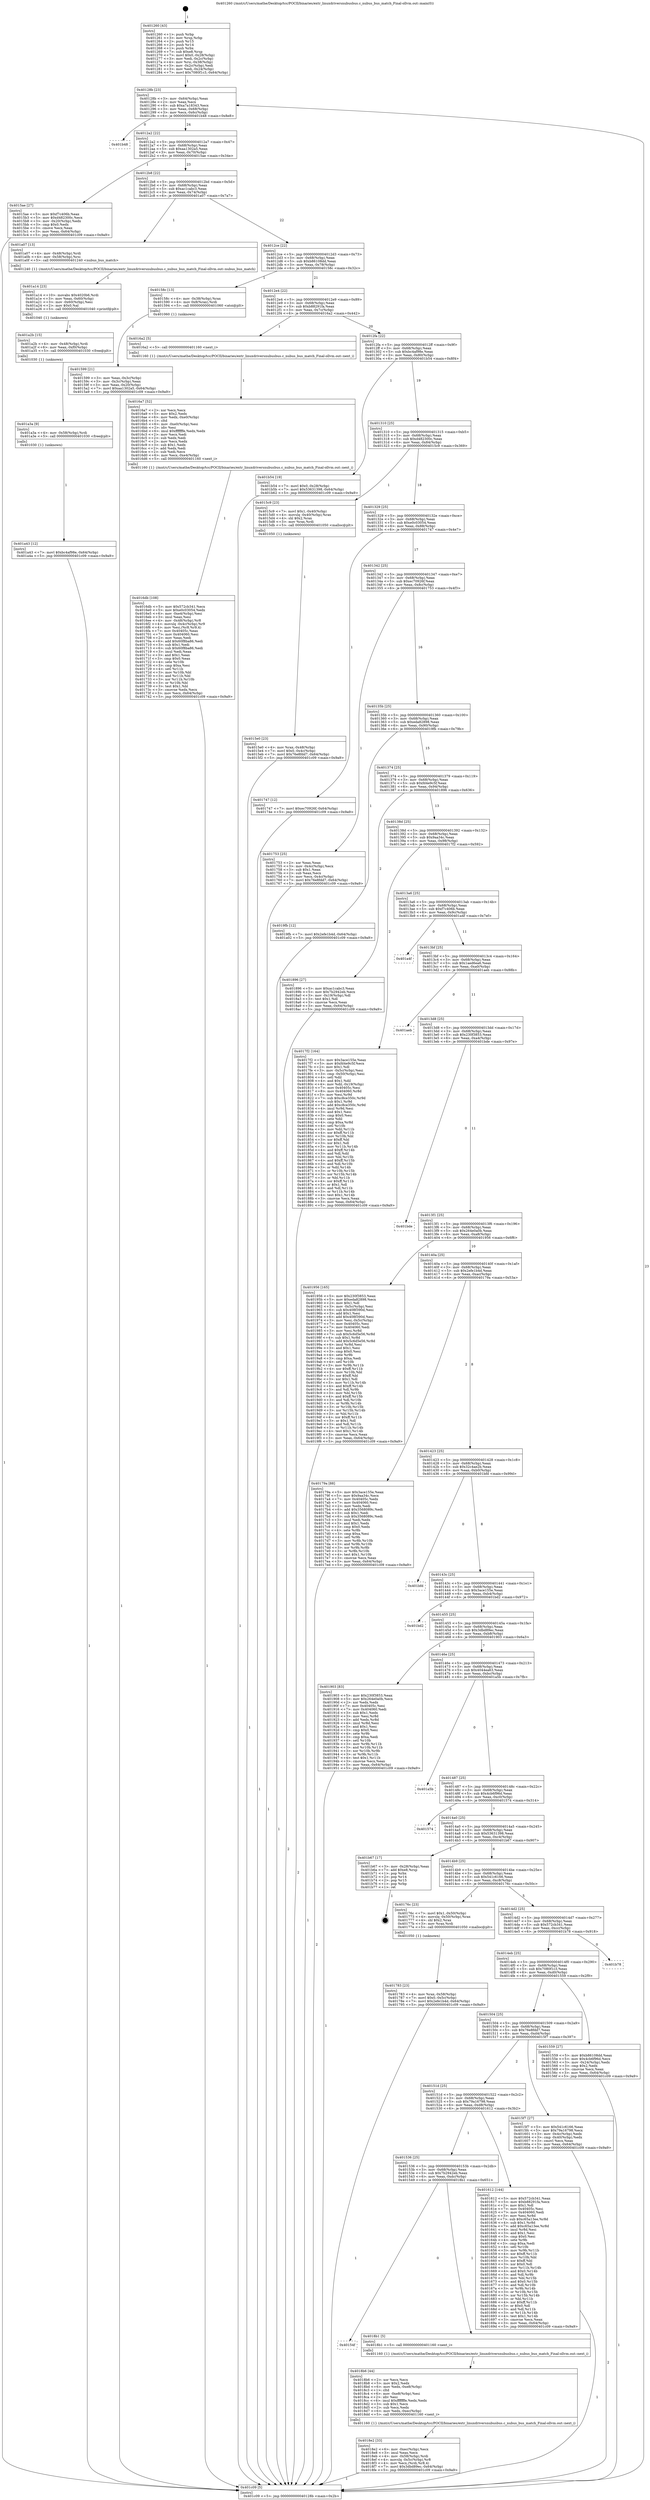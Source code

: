 digraph "0x401260" {
  label = "0x401260 (/mnt/c/Users/mathe/Desktop/tcc/POCII/binaries/extr_linuxdriversnubusbus.c_nubus_bus_match_Final-ollvm.out::main(0))"
  labelloc = "t"
  node[shape=record]

  Entry [label="",width=0.3,height=0.3,shape=circle,fillcolor=black,style=filled]
  "0x40128b" [label="{
     0x40128b [23]\l
     | [instrs]\l
     &nbsp;&nbsp;0x40128b \<+3\>: mov -0x64(%rbp),%eax\l
     &nbsp;&nbsp;0x40128e \<+2\>: mov %eax,%ecx\l
     &nbsp;&nbsp;0x401290 \<+6\>: sub $0xa7a18343,%ecx\l
     &nbsp;&nbsp;0x401296 \<+3\>: mov %eax,-0x68(%rbp)\l
     &nbsp;&nbsp;0x401299 \<+3\>: mov %ecx,-0x6c(%rbp)\l
     &nbsp;&nbsp;0x40129c \<+6\>: je 0000000000401b48 \<main+0x8e8\>\l
  }"]
  "0x401b48" [label="{
     0x401b48\l
  }", style=dashed]
  "0x4012a2" [label="{
     0x4012a2 [22]\l
     | [instrs]\l
     &nbsp;&nbsp;0x4012a2 \<+5\>: jmp 00000000004012a7 \<main+0x47\>\l
     &nbsp;&nbsp;0x4012a7 \<+3\>: mov -0x68(%rbp),%eax\l
     &nbsp;&nbsp;0x4012aa \<+5\>: sub $0xaa1302a5,%eax\l
     &nbsp;&nbsp;0x4012af \<+3\>: mov %eax,-0x70(%rbp)\l
     &nbsp;&nbsp;0x4012b2 \<+6\>: je 00000000004015ae \<main+0x34e\>\l
  }"]
  Exit [label="",width=0.3,height=0.3,shape=circle,fillcolor=black,style=filled,peripheries=2]
  "0x4015ae" [label="{
     0x4015ae [27]\l
     | [instrs]\l
     &nbsp;&nbsp;0x4015ae \<+5\>: mov $0xf7c406b,%eax\l
     &nbsp;&nbsp;0x4015b3 \<+5\>: mov $0xd482300c,%ecx\l
     &nbsp;&nbsp;0x4015b8 \<+3\>: mov -0x20(%rbp),%edx\l
     &nbsp;&nbsp;0x4015bb \<+3\>: cmp $0x0,%edx\l
     &nbsp;&nbsp;0x4015be \<+3\>: cmove %ecx,%eax\l
     &nbsp;&nbsp;0x4015c1 \<+3\>: mov %eax,-0x64(%rbp)\l
     &nbsp;&nbsp;0x4015c4 \<+5\>: jmp 0000000000401c09 \<main+0x9a9\>\l
  }"]
  "0x4012b8" [label="{
     0x4012b8 [22]\l
     | [instrs]\l
     &nbsp;&nbsp;0x4012b8 \<+5\>: jmp 00000000004012bd \<main+0x5d\>\l
     &nbsp;&nbsp;0x4012bd \<+3\>: mov -0x68(%rbp),%eax\l
     &nbsp;&nbsp;0x4012c0 \<+5\>: sub $0xac1cabc3,%eax\l
     &nbsp;&nbsp;0x4012c5 \<+3\>: mov %eax,-0x74(%rbp)\l
     &nbsp;&nbsp;0x4012c8 \<+6\>: je 0000000000401a07 \<main+0x7a7\>\l
  }"]
  "0x401a43" [label="{
     0x401a43 [12]\l
     | [instrs]\l
     &nbsp;&nbsp;0x401a43 \<+7\>: movl $0xbc4af98e,-0x64(%rbp)\l
     &nbsp;&nbsp;0x401a4a \<+5\>: jmp 0000000000401c09 \<main+0x9a9\>\l
  }"]
  "0x401a07" [label="{
     0x401a07 [13]\l
     | [instrs]\l
     &nbsp;&nbsp;0x401a07 \<+4\>: mov -0x48(%rbp),%rdi\l
     &nbsp;&nbsp;0x401a0b \<+4\>: mov -0x58(%rbp),%rsi\l
     &nbsp;&nbsp;0x401a0f \<+5\>: call 0000000000401240 \<nubus_bus_match\>\l
     | [calls]\l
     &nbsp;&nbsp;0x401240 \{1\} (/mnt/c/Users/mathe/Desktop/tcc/POCII/binaries/extr_linuxdriversnubusbus.c_nubus_bus_match_Final-ollvm.out::nubus_bus_match)\l
  }"]
  "0x4012ce" [label="{
     0x4012ce [22]\l
     | [instrs]\l
     &nbsp;&nbsp;0x4012ce \<+5\>: jmp 00000000004012d3 \<main+0x73\>\l
     &nbsp;&nbsp;0x4012d3 \<+3\>: mov -0x68(%rbp),%eax\l
     &nbsp;&nbsp;0x4012d6 \<+5\>: sub $0xb86108dd,%eax\l
     &nbsp;&nbsp;0x4012db \<+3\>: mov %eax,-0x78(%rbp)\l
     &nbsp;&nbsp;0x4012de \<+6\>: je 000000000040158c \<main+0x32c\>\l
  }"]
  "0x401a3a" [label="{
     0x401a3a [9]\l
     | [instrs]\l
     &nbsp;&nbsp;0x401a3a \<+4\>: mov -0x58(%rbp),%rdi\l
     &nbsp;&nbsp;0x401a3e \<+5\>: call 0000000000401030 \<free@plt\>\l
     | [calls]\l
     &nbsp;&nbsp;0x401030 \{1\} (unknown)\l
  }"]
  "0x40158c" [label="{
     0x40158c [13]\l
     | [instrs]\l
     &nbsp;&nbsp;0x40158c \<+4\>: mov -0x38(%rbp),%rax\l
     &nbsp;&nbsp;0x401590 \<+4\>: mov 0x8(%rax),%rdi\l
     &nbsp;&nbsp;0x401594 \<+5\>: call 0000000000401060 \<atoi@plt\>\l
     | [calls]\l
     &nbsp;&nbsp;0x401060 \{1\} (unknown)\l
  }"]
  "0x4012e4" [label="{
     0x4012e4 [22]\l
     | [instrs]\l
     &nbsp;&nbsp;0x4012e4 \<+5\>: jmp 00000000004012e9 \<main+0x89\>\l
     &nbsp;&nbsp;0x4012e9 \<+3\>: mov -0x68(%rbp),%eax\l
     &nbsp;&nbsp;0x4012ec \<+5\>: sub $0xb88291fa,%eax\l
     &nbsp;&nbsp;0x4012f1 \<+3\>: mov %eax,-0x7c(%rbp)\l
     &nbsp;&nbsp;0x4012f4 \<+6\>: je 00000000004016a2 \<main+0x442\>\l
  }"]
  "0x401a2b" [label="{
     0x401a2b [15]\l
     | [instrs]\l
     &nbsp;&nbsp;0x401a2b \<+4\>: mov -0x48(%rbp),%rdi\l
     &nbsp;&nbsp;0x401a2f \<+6\>: mov %eax,-0xf0(%rbp)\l
     &nbsp;&nbsp;0x401a35 \<+5\>: call 0000000000401030 \<free@plt\>\l
     | [calls]\l
     &nbsp;&nbsp;0x401030 \{1\} (unknown)\l
  }"]
  "0x4016a2" [label="{
     0x4016a2 [5]\l
     | [instrs]\l
     &nbsp;&nbsp;0x4016a2 \<+5\>: call 0000000000401160 \<next_i\>\l
     | [calls]\l
     &nbsp;&nbsp;0x401160 \{1\} (/mnt/c/Users/mathe/Desktop/tcc/POCII/binaries/extr_linuxdriversnubusbus.c_nubus_bus_match_Final-ollvm.out::next_i)\l
  }"]
  "0x4012fa" [label="{
     0x4012fa [22]\l
     | [instrs]\l
     &nbsp;&nbsp;0x4012fa \<+5\>: jmp 00000000004012ff \<main+0x9f\>\l
     &nbsp;&nbsp;0x4012ff \<+3\>: mov -0x68(%rbp),%eax\l
     &nbsp;&nbsp;0x401302 \<+5\>: sub $0xbc4af98e,%eax\l
     &nbsp;&nbsp;0x401307 \<+3\>: mov %eax,-0x80(%rbp)\l
     &nbsp;&nbsp;0x40130a \<+6\>: je 0000000000401b54 \<main+0x8f4\>\l
  }"]
  "0x401a14" [label="{
     0x401a14 [23]\l
     | [instrs]\l
     &nbsp;&nbsp;0x401a14 \<+10\>: movabs $0x4020b6,%rdi\l
     &nbsp;&nbsp;0x401a1e \<+3\>: mov %eax,-0x60(%rbp)\l
     &nbsp;&nbsp;0x401a21 \<+3\>: mov -0x60(%rbp),%esi\l
     &nbsp;&nbsp;0x401a24 \<+2\>: mov $0x0,%al\l
     &nbsp;&nbsp;0x401a26 \<+5\>: call 0000000000401040 \<printf@plt\>\l
     | [calls]\l
     &nbsp;&nbsp;0x401040 \{1\} (unknown)\l
  }"]
  "0x401b54" [label="{
     0x401b54 [19]\l
     | [instrs]\l
     &nbsp;&nbsp;0x401b54 \<+7\>: movl $0x0,-0x28(%rbp)\l
     &nbsp;&nbsp;0x401b5b \<+7\>: movl $0x53631398,-0x64(%rbp)\l
     &nbsp;&nbsp;0x401b62 \<+5\>: jmp 0000000000401c09 \<main+0x9a9\>\l
  }"]
  "0x401310" [label="{
     0x401310 [25]\l
     | [instrs]\l
     &nbsp;&nbsp;0x401310 \<+5\>: jmp 0000000000401315 \<main+0xb5\>\l
     &nbsp;&nbsp;0x401315 \<+3\>: mov -0x68(%rbp),%eax\l
     &nbsp;&nbsp;0x401318 \<+5\>: sub $0xd482300c,%eax\l
     &nbsp;&nbsp;0x40131d \<+6\>: mov %eax,-0x84(%rbp)\l
     &nbsp;&nbsp;0x401323 \<+6\>: je 00000000004015c9 \<main+0x369\>\l
  }"]
  "0x4018e2" [label="{
     0x4018e2 [33]\l
     | [instrs]\l
     &nbsp;&nbsp;0x4018e2 \<+6\>: mov -0xec(%rbp),%ecx\l
     &nbsp;&nbsp;0x4018e8 \<+3\>: imul %eax,%ecx\l
     &nbsp;&nbsp;0x4018eb \<+4\>: mov -0x58(%rbp),%rdi\l
     &nbsp;&nbsp;0x4018ef \<+4\>: movslq -0x5c(%rbp),%r8\l
     &nbsp;&nbsp;0x4018f3 \<+4\>: mov %ecx,(%rdi,%r8,4)\l
     &nbsp;&nbsp;0x4018f7 \<+7\>: movl $0x3dbd89ec,-0x64(%rbp)\l
     &nbsp;&nbsp;0x4018fe \<+5\>: jmp 0000000000401c09 \<main+0x9a9\>\l
  }"]
  "0x4015c9" [label="{
     0x4015c9 [23]\l
     | [instrs]\l
     &nbsp;&nbsp;0x4015c9 \<+7\>: movl $0x1,-0x40(%rbp)\l
     &nbsp;&nbsp;0x4015d0 \<+4\>: movslq -0x40(%rbp),%rax\l
     &nbsp;&nbsp;0x4015d4 \<+4\>: shl $0x2,%rax\l
     &nbsp;&nbsp;0x4015d8 \<+3\>: mov %rax,%rdi\l
     &nbsp;&nbsp;0x4015db \<+5\>: call 0000000000401050 \<malloc@plt\>\l
     | [calls]\l
     &nbsp;&nbsp;0x401050 \{1\} (unknown)\l
  }"]
  "0x401329" [label="{
     0x401329 [25]\l
     | [instrs]\l
     &nbsp;&nbsp;0x401329 \<+5\>: jmp 000000000040132e \<main+0xce\>\l
     &nbsp;&nbsp;0x40132e \<+3\>: mov -0x68(%rbp),%eax\l
     &nbsp;&nbsp;0x401331 \<+5\>: sub $0xe0c03054,%eax\l
     &nbsp;&nbsp;0x401336 \<+6\>: mov %eax,-0x88(%rbp)\l
     &nbsp;&nbsp;0x40133c \<+6\>: je 0000000000401747 \<main+0x4e7\>\l
  }"]
  "0x4018b6" [label="{
     0x4018b6 [44]\l
     | [instrs]\l
     &nbsp;&nbsp;0x4018b6 \<+2\>: xor %ecx,%ecx\l
     &nbsp;&nbsp;0x4018b8 \<+5\>: mov $0x2,%edx\l
     &nbsp;&nbsp;0x4018bd \<+6\>: mov %edx,-0xe8(%rbp)\l
     &nbsp;&nbsp;0x4018c3 \<+1\>: cltd\l
     &nbsp;&nbsp;0x4018c4 \<+6\>: mov -0xe8(%rbp),%esi\l
     &nbsp;&nbsp;0x4018ca \<+2\>: idiv %esi\l
     &nbsp;&nbsp;0x4018cc \<+6\>: imul $0xfffffffe,%edx,%edx\l
     &nbsp;&nbsp;0x4018d2 \<+3\>: sub $0x1,%ecx\l
     &nbsp;&nbsp;0x4018d5 \<+2\>: sub %ecx,%edx\l
     &nbsp;&nbsp;0x4018d7 \<+6\>: mov %edx,-0xec(%rbp)\l
     &nbsp;&nbsp;0x4018dd \<+5\>: call 0000000000401160 \<next_i\>\l
     | [calls]\l
     &nbsp;&nbsp;0x401160 \{1\} (/mnt/c/Users/mathe/Desktop/tcc/POCII/binaries/extr_linuxdriversnubusbus.c_nubus_bus_match_Final-ollvm.out::next_i)\l
  }"]
  "0x401747" [label="{
     0x401747 [12]\l
     | [instrs]\l
     &nbsp;&nbsp;0x401747 \<+7\>: movl $0xec70926f,-0x64(%rbp)\l
     &nbsp;&nbsp;0x40174e \<+5\>: jmp 0000000000401c09 \<main+0x9a9\>\l
  }"]
  "0x401342" [label="{
     0x401342 [25]\l
     | [instrs]\l
     &nbsp;&nbsp;0x401342 \<+5\>: jmp 0000000000401347 \<main+0xe7\>\l
     &nbsp;&nbsp;0x401347 \<+3\>: mov -0x68(%rbp),%eax\l
     &nbsp;&nbsp;0x40134a \<+5\>: sub $0xec70926f,%eax\l
     &nbsp;&nbsp;0x40134f \<+6\>: mov %eax,-0x8c(%rbp)\l
     &nbsp;&nbsp;0x401355 \<+6\>: je 0000000000401753 \<main+0x4f3\>\l
  }"]
  "0x40154f" [label="{
     0x40154f\l
  }", style=dashed]
  "0x401753" [label="{
     0x401753 [25]\l
     | [instrs]\l
     &nbsp;&nbsp;0x401753 \<+2\>: xor %eax,%eax\l
     &nbsp;&nbsp;0x401755 \<+3\>: mov -0x4c(%rbp),%ecx\l
     &nbsp;&nbsp;0x401758 \<+3\>: sub $0x1,%eax\l
     &nbsp;&nbsp;0x40175b \<+2\>: sub %eax,%ecx\l
     &nbsp;&nbsp;0x40175d \<+3\>: mov %ecx,-0x4c(%rbp)\l
     &nbsp;&nbsp;0x401760 \<+7\>: movl $0x76e8fdd7,-0x64(%rbp)\l
     &nbsp;&nbsp;0x401767 \<+5\>: jmp 0000000000401c09 \<main+0x9a9\>\l
  }"]
  "0x40135b" [label="{
     0x40135b [25]\l
     | [instrs]\l
     &nbsp;&nbsp;0x40135b \<+5\>: jmp 0000000000401360 \<main+0x100\>\l
     &nbsp;&nbsp;0x401360 \<+3\>: mov -0x68(%rbp),%eax\l
     &nbsp;&nbsp;0x401363 \<+5\>: sub $0xeda82898,%eax\l
     &nbsp;&nbsp;0x401368 \<+6\>: mov %eax,-0x90(%rbp)\l
     &nbsp;&nbsp;0x40136e \<+6\>: je 00000000004019fb \<main+0x79b\>\l
  }"]
  "0x4018b1" [label="{
     0x4018b1 [5]\l
     | [instrs]\l
     &nbsp;&nbsp;0x4018b1 \<+5\>: call 0000000000401160 \<next_i\>\l
     | [calls]\l
     &nbsp;&nbsp;0x401160 \{1\} (/mnt/c/Users/mathe/Desktop/tcc/POCII/binaries/extr_linuxdriversnubusbus.c_nubus_bus_match_Final-ollvm.out::next_i)\l
  }"]
  "0x4019fb" [label="{
     0x4019fb [12]\l
     | [instrs]\l
     &nbsp;&nbsp;0x4019fb \<+7\>: movl $0x2efe1b4d,-0x64(%rbp)\l
     &nbsp;&nbsp;0x401a02 \<+5\>: jmp 0000000000401c09 \<main+0x9a9\>\l
  }"]
  "0x401374" [label="{
     0x401374 [25]\l
     | [instrs]\l
     &nbsp;&nbsp;0x401374 \<+5\>: jmp 0000000000401379 \<main+0x119\>\l
     &nbsp;&nbsp;0x401379 \<+3\>: mov -0x68(%rbp),%eax\l
     &nbsp;&nbsp;0x40137c \<+5\>: sub $0xfd4e9c5f,%eax\l
     &nbsp;&nbsp;0x401381 \<+6\>: mov %eax,-0x94(%rbp)\l
     &nbsp;&nbsp;0x401387 \<+6\>: je 0000000000401896 \<main+0x636\>\l
  }"]
  "0x401783" [label="{
     0x401783 [23]\l
     | [instrs]\l
     &nbsp;&nbsp;0x401783 \<+4\>: mov %rax,-0x58(%rbp)\l
     &nbsp;&nbsp;0x401787 \<+7\>: movl $0x0,-0x5c(%rbp)\l
     &nbsp;&nbsp;0x40178e \<+7\>: movl $0x2efe1b4d,-0x64(%rbp)\l
     &nbsp;&nbsp;0x401795 \<+5\>: jmp 0000000000401c09 \<main+0x9a9\>\l
  }"]
  "0x401896" [label="{
     0x401896 [27]\l
     | [instrs]\l
     &nbsp;&nbsp;0x401896 \<+5\>: mov $0xac1cabc3,%eax\l
     &nbsp;&nbsp;0x40189b \<+5\>: mov $0x7b2942eb,%ecx\l
     &nbsp;&nbsp;0x4018a0 \<+3\>: mov -0x19(%rbp),%dl\l
     &nbsp;&nbsp;0x4018a3 \<+3\>: test $0x1,%dl\l
     &nbsp;&nbsp;0x4018a6 \<+3\>: cmovne %ecx,%eax\l
     &nbsp;&nbsp;0x4018a9 \<+3\>: mov %eax,-0x64(%rbp)\l
     &nbsp;&nbsp;0x4018ac \<+5\>: jmp 0000000000401c09 \<main+0x9a9\>\l
  }"]
  "0x40138d" [label="{
     0x40138d [25]\l
     | [instrs]\l
     &nbsp;&nbsp;0x40138d \<+5\>: jmp 0000000000401392 \<main+0x132\>\l
     &nbsp;&nbsp;0x401392 \<+3\>: mov -0x68(%rbp),%eax\l
     &nbsp;&nbsp;0x401395 \<+5\>: sub $0x9aa34c,%eax\l
     &nbsp;&nbsp;0x40139a \<+6\>: mov %eax,-0x98(%rbp)\l
     &nbsp;&nbsp;0x4013a0 \<+6\>: je 00000000004017f2 \<main+0x592\>\l
  }"]
  "0x4016db" [label="{
     0x4016db [108]\l
     | [instrs]\l
     &nbsp;&nbsp;0x4016db \<+5\>: mov $0x572cb341,%ecx\l
     &nbsp;&nbsp;0x4016e0 \<+5\>: mov $0xe0c03054,%edx\l
     &nbsp;&nbsp;0x4016e5 \<+6\>: mov -0xe4(%rbp),%esi\l
     &nbsp;&nbsp;0x4016eb \<+3\>: imul %eax,%esi\l
     &nbsp;&nbsp;0x4016ee \<+4\>: mov -0x48(%rbp),%r8\l
     &nbsp;&nbsp;0x4016f2 \<+4\>: movslq -0x4c(%rbp),%r9\l
     &nbsp;&nbsp;0x4016f6 \<+4\>: mov %esi,(%r8,%r9,4)\l
     &nbsp;&nbsp;0x4016fa \<+7\>: mov 0x40405c,%eax\l
     &nbsp;&nbsp;0x401701 \<+7\>: mov 0x404060,%esi\l
     &nbsp;&nbsp;0x401708 \<+2\>: mov %eax,%edi\l
     &nbsp;&nbsp;0x40170a \<+6\>: add $0x60f8ba86,%edi\l
     &nbsp;&nbsp;0x401710 \<+3\>: sub $0x1,%edi\l
     &nbsp;&nbsp;0x401713 \<+6\>: sub $0x60f8ba86,%edi\l
     &nbsp;&nbsp;0x401719 \<+3\>: imul %edi,%eax\l
     &nbsp;&nbsp;0x40171c \<+3\>: and $0x1,%eax\l
     &nbsp;&nbsp;0x40171f \<+3\>: cmp $0x0,%eax\l
     &nbsp;&nbsp;0x401722 \<+4\>: sete %r10b\l
     &nbsp;&nbsp;0x401726 \<+3\>: cmp $0xa,%esi\l
     &nbsp;&nbsp;0x401729 \<+4\>: setl %r11b\l
     &nbsp;&nbsp;0x40172d \<+3\>: mov %r10b,%bl\l
     &nbsp;&nbsp;0x401730 \<+3\>: and %r11b,%bl\l
     &nbsp;&nbsp;0x401733 \<+3\>: xor %r11b,%r10b\l
     &nbsp;&nbsp;0x401736 \<+3\>: or %r10b,%bl\l
     &nbsp;&nbsp;0x401739 \<+3\>: test $0x1,%bl\l
     &nbsp;&nbsp;0x40173c \<+3\>: cmovne %edx,%ecx\l
     &nbsp;&nbsp;0x40173f \<+3\>: mov %ecx,-0x64(%rbp)\l
     &nbsp;&nbsp;0x401742 \<+5\>: jmp 0000000000401c09 \<main+0x9a9\>\l
  }"]
  "0x4017f2" [label="{
     0x4017f2 [164]\l
     | [instrs]\l
     &nbsp;&nbsp;0x4017f2 \<+5\>: mov $0x3ace155e,%eax\l
     &nbsp;&nbsp;0x4017f7 \<+5\>: mov $0xfd4e9c5f,%ecx\l
     &nbsp;&nbsp;0x4017fc \<+2\>: mov $0x1,%dl\l
     &nbsp;&nbsp;0x4017fe \<+3\>: mov -0x5c(%rbp),%esi\l
     &nbsp;&nbsp;0x401801 \<+3\>: cmp -0x50(%rbp),%esi\l
     &nbsp;&nbsp;0x401804 \<+4\>: setl %dil\l
     &nbsp;&nbsp;0x401808 \<+4\>: and $0x1,%dil\l
     &nbsp;&nbsp;0x40180c \<+4\>: mov %dil,-0x19(%rbp)\l
     &nbsp;&nbsp;0x401810 \<+7\>: mov 0x40405c,%esi\l
     &nbsp;&nbsp;0x401817 \<+8\>: mov 0x404060,%r8d\l
     &nbsp;&nbsp;0x40181f \<+3\>: mov %esi,%r9d\l
     &nbsp;&nbsp;0x401822 \<+7\>: sub $0xc8ce350c,%r9d\l
     &nbsp;&nbsp;0x401829 \<+4\>: sub $0x1,%r9d\l
     &nbsp;&nbsp;0x40182d \<+7\>: add $0xc8ce350c,%r9d\l
     &nbsp;&nbsp;0x401834 \<+4\>: imul %r9d,%esi\l
     &nbsp;&nbsp;0x401838 \<+3\>: and $0x1,%esi\l
     &nbsp;&nbsp;0x40183b \<+3\>: cmp $0x0,%esi\l
     &nbsp;&nbsp;0x40183e \<+4\>: sete %dil\l
     &nbsp;&nbsp;0x401842 \<+4\>: cmp $0xa,%r8d\l
     &nbsp;&nbsp;0x401846 \<+4\>: setl %r10b\l
     &nbsp;&nbsp;0x40184a \<+3\>: mov %dil,%r11b\l
     &nbsp;&nbsp;0x40184d \<+4\>: xor $0xff,%r11b\l
     &nbsp;&nbsp;0x401851 \<+3\>: mov %r10b,%bl\l
     &nbsp;&nbsp;0x401854 \<+3\>: xor $0xff,%bl\l
     &nbsp;&nbsp;0x401857 \<+3\>: xor $0x1,%dl\l
     &nbsp;&nbsp;0x40185a \<+3\>: mov %r11b,%r14b\l
     &nbsp;&nbsp;0x40185d \<+4\>: and $0xff,%r14b\l
     &nbsp;&nbsp;0x401861 \<+3\>: and %dl,%dil\l
     &nbsp;&nbsp;0x401864 \<+3\>: mov %bl,%r15b\l
     &nbsp;&nbsp;0x401867 \<+4\>: and $0xff,%r15b\l
     &nbsp;&nbsp;0x40186b \<+3\>: and %dl,%r10b\l
     &nbsp;&nbsp;0x40186e \<+3\>: or %dil,%r14b\l
     &nbsp;&nbsp;0x401871 \<+3\>: or %r10b,%r15b\l
     &nbsp;&nbsp;0x401874 \<+3\>: xor %r15b,%r14b\l
     &nbsp;&nbsp;0x401877 \<+3\>: or %bl,%r11b\l
     &nbsp;&nbsp;0x40187a \<+4\>: xor $0xff,%r11b\l
     &nbsp;&nbsp;0x40187e \<+3\>: or $0x1,%dl\l
     &nbsp;&nbsp;0x401881 \<+3\>: and %dl,%r11b\l
     &nbsp;&nbsp;0x401884 \<+3\>: or %r11b,%r14b\l
     &nbsp;&nbsp;0x401887 \<+4\>: test $0x1,%r14b\l
     &nbsp;&nbsp;0x40188b \<+3\>: cmovne %ecx,%eax\l
     &nbsp;&nbsp;0x40188e \<+3\>: mov %eax,-0x64(%rbp)\l
     &nbsp;&nbsp;0x401891 \<+5\>: jmp 0000000000401c09 \<main+0x9a9\>\l
  }"]
  "0x4013a6" [label="{
     0x4013a6 [25]\l
     | [instrs]\l
     &nbsp;&nbsp;0x4013a6 \<+5\>: jmp 00000000004013ab \<main+0x14b\>\l
     &nbsp;&nbsp;0x4013ab \<+3\>: mov -0x68(%rbp),%eax\l
     &nbsp;&nbsp;0x4013ae \<+5\>: sub $0xf7c406b,%eax\l
     &nbsp;&nbsp;0x4013b3 \<+6\>: mov %eax,-0x9c(%rbp)\l
     &nbsp;&nbsp;0x4013b9 \<+6\>: je 0000000000401a4f \<main+0x7ef\>\l
  }"]
  "0x4016a7" [label="{
     0x4016a7 [52]\l
     | [instrs]\l
     &nbsp;&nbsp;0x4016a7 \<+2\>: xor %ecx,%ecx\l
     &nbsp;&nbsp;0x4016a9 \<+5\>: mov $0x2,%edx\l
     &nbsp;&nbsp;0x4016ae \<+6\>: mov %edx,-0xe0(%rbp)\l
     &nbsp;&nbsp;0x4016b4 \<+1\>: cltd\l
     &nbsp;&nbsp;0x4016b5 \<+6\>: mov -0xe0(%rbp),%esi\l
     &nbsp;&nbsp;0x4016bb \<+2\>: idiv %esi\l
     &nbsp;&nbsp;0x4016bd \<+6\>: imul $0xfffffffe,%edx,%edx\l
     &nbsp;&nbsp;0x4016c3 \<+2\>: mov %ecx,%edi\l
     &nbsp;&nbsp;0x4016c5 \<+2\>: sub %edx,%edi\l
     &nbsp;&nbsp;0x4016c7 \<+2\>: mov %ecx,%edx\l
     &nbsp;&nbsp;0x4016c9 \<+3\>: sub $0x1,%edx\l
     &nbsp;&nbsp;0x4016cc \<+2\>: add %edx,%edi\l
     &nbsp;&nbsp;0x4016ce \<+2\>: sub %edi,%ecx\l
     &nbsp;&nbsp;0x4016d0 \<+6\>: mov %ecx,-0xe4(%rbp)\l
     &nbsp;&nbsp;0x4016d6 \<+5\>: call 0000000000401160 \<next_i\>\l
     | [calls]\l
     &nbsp;&nbsp;0x401160 \{1\} (/mnt/c/Users/mathe/Desktop/tcc/POCII/binaries/extr_linuxdriversnubusbus.c_nubus_bus_match_Final-ollvm.out::next_i)\l
  }"]
  "0x401a4f" [label="{
     0x401a4f\l
  }", style=dashed]
  "0x4013bf" [label="{
     0x4013bf [25]\l
     | [instrs]\l
     &nbsp;&nbsp;0x4013bf \<+5\>: jmp 00000000004013c4 \<main+0x164\>\l
     &nbsp;&nbsp;0x4013c4 \<+3\>: mov -0x68(%rbp),%eax\l
     &nbsp;&nbsp;0x4013c7 \<+5\>: sub $0x1aed6ea6,%eax\l
     &nbsp;&nbsp;0x4013cc \<+6\>: mov %eax,-0xa0(%rbp)\l
     &nbsp;&nbsp;0x4013d2 \<+6\>: je 0000000000401aeb \<main+0x88b\>\l
  }"]
  "0x401536" [label="{
     0x401536 [25]\l
     | [instrs]\l
     &nbsp;&nbsp;0x401536 \<+5\>: jmp 000000000040153b \<main+0x2db\>\l
     &nbsp;&nbsp;0x40153b \<+3\>: mov -0x68(%rbp),%eax\l
     &nbsp;&nbsp;0x40153e \<+5\>: sub $0x7b2942eb,%eax\l
     &nbsp;&nbsp;0x401543 \<+6\>: mov %eax,-0xdc(%rbp)\l
     &nbsp;&nbsp;0x401549 \<+6\>: je 00000000004018b1 \<main+0x651\>\l
  }"]
  "0x401aeb" [label="{
     0x401aeb\l
  }", style=dashed]
  "0x4013d8" [label="{
     0x4013d8 [25]\l
     | [instrs]\l
     &nbsp;&nbsp;0x4013d8 \<+5\>: jmp 00000000004013dd \<main+0x17d\>\l
     &nbsp;&nbsp;0x4013dd \<+3\>: mov -0x68(%rbp),%eax\l
     &nbsp;&nbsp;0x4013e0 \<+5\>: sub $0x230f3853,%eax\l
     &nbsp;&nbsp;0x4013e5 \<+6\>: mov %eax,-0xa4(%rbp)\l
     &nbsp;&nbsp;0x4013eb \<+6\>: je 0000000000401bde \<main+0x97e\>\l
  }"]
  "0x401612" [label="{
     0x401612 [144]\l
     | [instrs]\l
     &nbsp;&nbsp;0x401612 \<+5\>: mov $0x572cb341,%eax\l
     &nbsp;&nbsp;0x401617 \<+5\>: mov $0xb88291fa,%ecx\l
     &nbsp;&nbsp;0x40161c \<+2\>: mov $0x1,%dl\l
     &nbsp;&nbsp;0x40161e \<+7\>: mov 0x40405c,%esi\l
     &nbsp;&nbsp;0x401625 \<+7\>: mov 0x404060,%edi\l
     &nbsp;&nbsp;0x40162c \<+3\>: mov %esi,%r8d\l
     &nbsp;&nbsp;0x40162f \<+7\>: sub $0xc65a13ee,%r8d\l
     &nbsp;&nbsp;0x401636 \<+4\>: sub $0x1,%r8d\l
     &nbsp;&nbsp;0x40163a \<+7\>: add $0xc65a13ee,%r8d\l
     &nbsp;&nbsp;0x401641 \<+4\>: imul %r8d,%esi\l
     &nbsp;&nbsp;0x401645 \<+3\>: and $0x1,%esi\l
     &nbsp;&nbsp;0x401648 \<+3\>: cmp $0x0,%esi\l
     &nbsp;&nbsp;0x40164b \<+4\>: sete %r9b\l
     &nbsp;&nbsp;0x40164f \<+3\>: cmp $0xa,%edi\l
     &nbsp;&nbsp;0x401652 \<+4\>: setl %r10b\l
     &nbsp;&nbsp;0x401656 \<+3\>: mov %r9b,%r11b\l
     &nbsp;&nbsp;0x401659 \<+4\>: xor $0xff,%r11b\l
     &nbsp;&nbsp;0x40165d \<+3\>: mov %r10b,%bl\l
     &nbsp;&nbsp;0x401660 \<+3\>: xor $0xff,%bl\l
     &nbsp;&nbsp;0x401663 \<+3\>: xor $0x0,%dl\l
     &nbsp;&nbsp;0x401666 \<+3\>: mov %r11b,%r14b\l
     &nbsp;&nbsp;0x401669 \<+4\>: and $0x0,%r14b\l
     &nbsp;&nbsp;0x40166d \<+3\>: and %dl,%r9b\l
     &nbsp;&nbsp;0x401670 \<+3\>: mov %bl,%r15b\l
     &nbsp;&nbsp;0x401673 \<+4\>: and $0x0,%r15b\l
     &nbsp;&nbsp;0x401677 \<+3\>: and %dl,%r10b\l
     &nbsp;&nbsp;0x40167a \<+3\>: or %r9b,%r14b\l
     &nbsp;&nbsp;0x40167d \<+3\>: or %r10b,%r15b\l
     &nbsp;&nbsp;0x401680 \<+3\>: xor %r15b,%r14b\l
     &nbsp;&nbsp;0x401683 \<+3\>: or %bl,%r11b\l
     &nbsp;&nbsp;0x401686 \<+4\>: xor $0xff,%r11b\l
     &nbsp;&nbsp;0x40168a \<+3\>: or $0x0,%dl\l
     &nbsp;&nbsp;0x40168d \<+3\>: and %dl,%r11b\l
     &nbsp;&nbsp;0x401690 \<+3\>: or %r11b,%r14b\l
     &nbsp;&nbsp;0x401693 \<+4\>: test $0x1,%r14b\l
     &nbsp;&nbsp;0x401697 \<+3\>: cmovne %ecx,%eax\l
     &nbsp;&nbsp;0x40169a \<+3\>: mov %eax,-0x64(%rbp)\l
     &nbsp;&nbsp;0x40169d \<+5\>: jmp 0000000000401c09 \<main+0x9a9\>\l
  }"]
  "0x401bde" [label="{
     0x401bde\l
  }", style=dashed]
  "0x4013f1" [label="{
     0x4013f1 [25]\l
     | [instrs]\l
     &nbsp;&nbsp;0x4013f1 \<+5\>: jmp 00000000004013f6 \<main+0x196\>\l
     &nbsp;&nbsp;0x4013f6 \<+3\>: mov -0x68(%rbp),%eax\l
     &nbsp;&nbsp;0x4013f9 \<+5\>: sub $0x264e0a0b,%eax\l
     &nbsp;&nbsp;0x4013fe \<+6\>: mov %eax,-0xa8(%rbp)\l
     &nbsp;&nbsp;0x401404 \<+6\>: je 0000000000401956 \<main+0x6f6\>\l
  }"]
  "0x40151d" [label="{
     0x40151d [25]\l
     | [instrs]\l
     &nbsp;&nbsp;0x40151d \<+5\>: jmp 0000000000401522 \<main+0x2c2\>\l
     &nbsp;&nbsp;0x401522 \<+3\>: mov -0x68(%rbp),%eax\l
     &nbsp;&nbsp;0x401525 \<+5\>: sub $0x79a16798,%eax\l
     &nbsp;&nbsp;0x40152a \<+6\>: mov %eax,-0xd8(%rbp)\l
     &nbsp;&nbsp;0x401530 \<+6\>: je 0000000000401612 \<main+0x3b2\>\l
  }"]
  "0x401956" [label="{
     0x401956 [165]\l
     | [instrs]\l
     &nbsp;&nbsp;0x401956 \<+5\>: mov $0x230f3853,%eax\l
     &nbsp;&nbsp;0x40195b \<+5\>: mov $0xeda82898,%ecx\l
     &nbsp;&nbsp;0x401960 \<+2\>: mov $0x1,%dl\l
     &nbsp;&nbsp;0x401962 \<+3\>: mov -0x5c(%rbp),%esi\l
     &nbsp;&nbsp;0x401965 \<+6\>: sub $0x408f390d,%esi\l
     &nbsp;&nbsp;0x40196b \<+3\>: add $0x1,%esi\l
     &nbsp;&nbsp;0x40196e \<+6\>: add $0x408f390d,%esi\l
     &nbsp;&nbsp;0x401974 \<+3\>: mov %esi,-0x5c(%rbp)\l
     &nbsp;&nbsp;0x401977 \<+7\>: mov 0x40405c,%esi\l
     &nbsp;&nbsp;0x40197e \<+7\>: mov 0x404060,%edi\l
     &nbsp;&nbsp;0x401985 \<+3\>: mov %esi,%r8d\l
     &nbsp;&nbsp;0x401988 \<+7\>: sub $0x5c6d5e56,%r8d\l
     &nbsp;&nbsp;0x40198f \<+4\>: sub $0x1,%r8d\l
     &nbsp;&nbsp;0x401993 \<+7\>: add $0x5c6d5e56,%r8d\l
     &nbsp;&nbsp;0x40199a \<+4\>: imul %r8d,%esi\l
     &nbsp;&nbsp;0x40199e \<+3\>: and $0x1,%esi\l
     &nbsp;&nbsp;0x4019a1 \<+3\>: cmp $0x0,%esi\l
     &nbsp;&nbsp;0x4019a4 \<+4\>: sete %r9b\l
     &nbsp;&nbsp;0x4019a8 \<+3\>: cmp $0xa,%edi\l
     &nbsp;&nbsp;0x4019ab \<+4\>: setl %r10b\l
     &nbsp;&nbsp;0x4019af \<+3\>: mov %r9b,%r11b\l
     &nbsp;&nbsp;0x4019b2 \<+4\>: xor $0xff,%r11b\l
     &nbsp;&nbsp;0x4019b6 \<+3\>: mov %r10b,%bl\l
     &nbsp;&nbsp;0x4019b9 \<+3\>: xor $0xff,%bl\l
     &nbsp;&nbsp;0x4019bc \<+3\>: xor $0x1,%dl\l
     &nbsp;&nbsp;0x4019bf \<+3\>: mov %r11b,%r14b\l
     &nbsp;&nbsp;0x4019c2 \<+4\>: and $0xff,%r14b\l
     &nbsp;&nbsp;0x4019c6 \<+3\>: and %dl,%r9b\l
     &nbsp;&nbsp;0x4019c9 \<+3\>: mov %bl,%r15b\l
     &nbsp;&nbsp;0x4019cc \<+4\>: and $0xff,%r15b\l
     &nbsp;&nbsp;0x4019d0 \<+3\>: and %dl,%r10b\l
     &nbsp;&nbsp;0x4019d3 \<+3\>: or %r9b,%r14b\l
     &nbsp;&nbsp;0x4019d6 \<+3\>: or %r10b,%r15b\l
     &nbsp;&nbsp;0x4019d9 \<+3\>: xor %r15b,%r14b\l
     &nbsp;&nbsp;0x4019dc \<+3\>: or %bl,%r11b\l
     &nbsp;&nbsp;0x4019df \<+4\>: xor $0xff,%r11b\l
     &nbsp;&nbsp;0x4019e3 \<+3\>: or $0x1,%dl\l
     &nbsp;&nbsp;0x4019e6 \<+3\>: and %dl,%r11b\l
     &nbsp;&nbsp;0x4019e9 \<+3\>: or %r11b,%r14b\l
     &nbsp;&nbsp;0x4019ec \<+4\>: test $0x1,%r14b\l
     &nbsp;&nbsp;0x4019f0 \<+3\>: cmovne %ecx,%eax\l
     &nbsp;&nbsp;0x4019f3 \<+3\>: mov %eax,-0x64(%rbp)\l
     &nbsp;&nbsp;0x4019f6 \<+5\>: jmp 0000000000401c09 \<main+0x9a9\>\l
  }"]
  "0x40140a" [label="{
     0x40140a [25]\l
     | [instrs]\l
     &nbsp;&nbsp;0x40140a \<+5\>: jmp 000000000040140f \<main+0x1af\>\l
     &nbsp;&nbsp;0x40140f \<+3\>: mov -0x68(%rbp),%eax\l
     &nbsp;&nbsp;0x401412 \<+5\>: sub $0x2efe1b4d,%eax\l
     &nbsp;&nbsp;0x401417 \<+6\>: mov %eax,-0xac(%rbp)\l
     &nbsp;&nbsp;0x40141d \<+6\>: je 000000000040179a \<main+0x53a\>\l
  }"]
  "0x4015f7" [label="{
     0x4015f7 [27]\l
     | [instrs]\l
     &nbsp;&nbsp;0x4015f7 \<+5\>: mov $0x541c6166,%eax\l
     &nbsp;&nbsp;0x4015fc \<+5\>: mov $0x79a16798,%ecx\l
     &nbsp;&nbsp;0x401601 \<+3\>: mov -0x4c(%rbp),%edx\l
     &nbsp;&nbsp;0x401604 \<+3\>: cmp -0x40(%rbp),%edx\l
     &nbsp;&nbsp;0x401607 \<+3\>: cmovl %ecx,%eax\l
     &nbsp;&nbsp;0x40160a \<+3\>: mov %eax,-0x64(%rbp)\l
     &nbsp;&nbsp;0x40160d \<+5\>: jmp 0000000000401c09 \<main+0x9a9\>\l
  }"]
  "0x40179a" [label="{
     0x40179a [88]\l
     | [instrs]\l
     &nbsp;&nbsp;0x40179a \<+5\>: mov $0x3ace155e,%eax\l
     &nbsp;&nbsp;0x40179f \<+5\>: mov $0x9aa34c,%ecx\l
     &nbsp;&nbsp;0x4017a4 \<+7\>: mov 0x40405c,%edx\l
     &nbsp;&nbsp;0x4017ab \<+7\>: mov 0x404060,%esi\l
     &nbsp;&nbsp;0x4017b2 \<+2\>: mov %edx,%edi\l
     &nbsp;&nbsp;0x4017b4 \<+6\>: add $0x3568089c,%edi\l
     &nbsp;&nbsp;0x4017ba \<+3\>: sub $0x1,%edi\l
     &nbsp;&nbsp;0x4017bd \<+6\>: sub $0x3568089c,%edi\l
     &nbsp;&nbsp;0x4017c3 \<+3\>: imul %edi,%edx\l
     &nbsp;&nbsp;0x4017c6 \<+3\>: and $0x1,%edx\l
     &nbsp;&nbsp;0x4017c9 \<+3\>: cmp $0x0,%edx\l
     &nbsp;&nbsp;0x4017cc \<+4\>: sete %r8b\l
     &nbsp;&nbsp;0x4017d0 \<+3\>: cmp $0xa,%esi\l
     &nbsp;&nbsp;0x4017d3 \<+4\>: setl %r9b\l
     &nbsp;&nbsp;0x4017d7 \<+3\>: mov %r8b,%r10b\l
     &nbsp;&nbsp;0x4017da \<+3\>: and %r9b,%r10b\l
     &nbsp;&nbsp;0x4017dd \<+3\>: xor %r9b,%r8b\l
     &nbsp;&nbsp;0x4017e0 \<+3\>: or %r8b,%r10b\l
     &nbsp;&nbsp;0x4017e3 \<+4\>: test $0x1,%r10b\l
     &nbsp;&nbsp;0x4017e7 \<+3\>: cmovne %ecx,%eax\l
     &nbsp;&nbsp;0x4017ea \<+3\>: mov %eax,-0x64(%rbp)\l
     &nbsp;&nbsp;0x4017ed \<+5\>: jmp 0000000000401c09 \<main+0x9a9\>\l
  }"]
  "0x401423" [label="{
     0x401423 [25]\l
     | [instrs]\l
     &nbsp;&nbsp;0x401423 \<+5\>: jmp 0000000000401428 \<main+0x1c8\>\l
     &nbsp;&nbsp;0x401428 \<+3\>: mov -0x68(%rbp),%eax\l
     &nbsp;&nbsp;0x40142b \<+5\>: sub $0x32c4ae2b,%eax\l
     &nbsp;&nbsp;0x401430 \<+6\>: mov %eax,-0xb0(%rbp)\l
     &nbsp;&nbsp;0x401436 \<+6\>: je 0000000000401bfd \<main+0x99d\>\l
  }"]
  "0x4015e0" [label="{
     0x4015e0 [23]\l
     | [instrs]\l
     &nbsp;&nbsp;0x4015e0 \<+4\>: mov %rax,-0x48(%rbp)\l
     &nbsp;&nbsp;0x4015e4 \<+7\>: movl $0x0,-0x4c(%rbp)\l
     &nbsp;&nbsp;0x4015eb \<+7\>: movl $0x76e8fdd7,-0x64(%rbp)\l
     &nbsp;&nbsp;0x4015f2 \<+5\>: jmp 0000000000401c09 \<main+0x9a9\>\l
  }"]
  "0x401bfd" [label="{
     0x401bfd\l
  }", style=dashed]
  "0x40143c" [label="{
     0x40143c [25]\l
     | [instrs]\l
     &nbsp;&nbsp;0x40143c \<+5\>: jmp 0000000000401441 \<main+0x1e1\>\l
     &nbsp;&nbsp;0x401441 \<+3\>: mov -0x68(%rbp),%eax\l
     &nbsp;&nbsp;0x401444 \<+5\>: sub $0x3ace155e,%eax\l
     &nbsp;&nbsp;0x401449 \<+6\>: mov %eax,-0xb4(%rbp)\l
     &nbsp;&nbsp;0x40144f \<+6\>: je 0000000000401bd2 \<main+0x972\>\l
  }"]
  "0x401599" [label="{
     0x401599 [21]\l
     | [instrs]\l
     &nbsp;&nbsp;0x401599 \<+3\>: mov %eax,-0x3c(%rbp)\l
     &nbsp;&nbsp;0x40159c \<+3\>: mov -0x3c(%rbp),%eax\l
     &nbsp;&nbsp;0x40159f \<+3\>: mov %eax,-0x20(%rbp)\l
     &nbsp;&nbsp;0x4015a2 \<+7\>: movl $0xaa1302a5,-0x64(%rbp)\l
     &nbsp;&nbsp;0x4015a9 \<+5\>: jmp 0000000000401c09 \<main+0x9a9\>\l
  }"]
  "0x401bd2" [label="{
     0x401bd2\l
  }", style=dashed]
  "0x401455" [label="{
     0x401455 [25]\l
     | [instrs]\l
     &nbsp;&nbsp;0x401455 \<+5\>: jmp 000000000040145a \<main+0x1fa\>\l
     &nbsp;&nbsp;0x40145a \<+3\>: mov -0x68(%rbp),%eax\l
     &nbsp;&nbsp;0x40145d \<+5\>: sub $0x3dbd89ec,%eax\l
     &nbsp;&nbsp;0x401462 \<+6\>: mov %eax,-0xb8(%rbp)\l
     &nbsp;&nbsp;0x401468 \<+6\>: je 0000000000401903 \<main+0x6a3\>\l
  }"]
  "0x401260" [label="{
     0x401260 [43]\l
     | [instrs]\l
     &nbsp;&nbsp;0x401260 \<+1\>: push %rbp\l
     &nbsp;&nbsp;0x401261 \<+3\>: mov %rsp,%rbp\l
     &nbsp;&nbsp;0x401264 \<+2\>: push %r15\l
     &nbsp;&nbsp;0x401266 \<+2\>: push %r14\l
     &nbsp;&nbsp;0x401268 \<+1\>: push %rbx\l
     &nbsp;&nbsp;0x401269 \<+7\>: sub $0xe8,%rsp\l
     &nbsp;&nbsp;0x401270 \<+7\>: movl $0x0,-0x28(%rbp)\l
     &nbsp;&nbsp;0x401277 \<+3\>: mov %edi,-0x2c(%rbp)\l
     &nbsp;&nbsp;0x40127a \<+4\>: mov %rsi,-0x38(%rbp)\l
     &nbsp;&nbsp;0x40127e \<+3\>: mov -0x2c(%rbp),%edi\l
     &nbsp;&nbsp;0x401281 \<+3\>: mov %edi,-0x24(%rbp)\l
     &nbsp;&nbsp;0x401284 \<+7\>: movl $0x7080f1c3,-0x64(%rbp)\l
  }"]
  "0x401903" [label="{
     0x401903 [83]\l
     | [instrs]\l
     &nbsp;&nbsp;0x401903 \<+5\>: mov $0x230f3853,%eax\l
     &nbsp;&nbsp;0x401908 \<+5\>: mov $0x264e0a0b,%ecx\l
     &nbsp;&nbsp;0x40190d \<+2\>: xor %edx,%edx\l
     &nbsp;&nbsp;0x40190f \<+7\>: mov 0x40405c,%esi\l
     &nbsp;&nbsp;0x401916 \<+7\>: mov 0x404060,%edi\l
     &nbsp;&nbsp;0x40191d \<+3\>: sub $0x1,%edx\l
     &nbsp;&nbsp;0x401920 \<+3\>: mov %esi,%r8d\l
     &nbsp;&nbsp;0x401923 \<+3\>: add %edx,%r8d\l
     &nbsp;&nbsp;0x401926 \<+4\>: imul %r8d,%esi\l
     &nbsp;&nbsp;0x40192a \<+3\>: and $0x1,%esi\l
     &nbsp;&nbsp;0x40192d \<+3\>: cmp $0x0,%esi\l
     &nbsp;&nbsp;0x401930 \<+4\>: sete %r9b\l
     &nbsp;&nbsp;0x401934 \<+3\>: cmp $0xa,%edi\l
     &nbsp;&nbsp;0x401937 \<+4\>: setl %r10b\l
     &nbsp;&nbsp;0x40193b \<+3\>: mov %r9b,%r11b\l
     &nbsp;&nbsp;0x40193e \<+3\>: and %r10b,%r11b\l
     &nbsp;&nbsp;0x401941 \<+3\>: xor %r10b,%r9b\l
     &nbsp;&nbsp;0x401944 \<+3\>: or %r9b,%r11b\l
     &nbsp;&nbsp;0x401947 \<+4\>: test $0x1,%r11b\l
     &nbsp;&nbsp;0x40194b \<+3\>: cmovne %ecx,%eax\l
     &nbsp;&nbsp;0x40194e \<+3\>: mov %eax,-0x64(%rbp)\l
     &nbsp;&nbsp;0x401951 \<+5\>: jmp 0000000000401c09 \<main+0x9a9\>\l
  }"]
  "0x40146e" [label="{
     0x40146e [25]\l
     | [instrs]\l
     &nbsp;&nbsp;0x40146e \<+5\>: jmp 0000000000401473 \<main+0x213\>\l
     &nbsp;&nbsp;0x401473 \<+3\>: mov -0x68(%rbp),%eax\l
     &nbsp;&nbsp;0x401476 \<+5\>: sub $0x4044ea63,%eax\l
     &nbsp;&nbsp;0x40147b \<+6\>: mov %eax,-0xbc(%rbp)\l
     &nbsp;&nbsp;0x401481 \<+6\>: je 0000000000401a5b \<main+0x7fb\>\l
  }"]
  "0x401c09" [label="{
     0x401c09 [5]\l
     | [instrs]\l
     &nbsp;&nbsp;0x401c09 \<+5\>: jmp 000000000040128b \<main+0x2b\>\l
  }"]
  "0x401a5b" [label="{
     0x401a5b\l
  }", style=dashed]
  "0x401487" [label="{
     0x401487 [25]\l
     | [instrs]\l
     &nbsp;&nbsp;0x401487 \<+5\>: jmp 000000000040148c \<main+0x22c\>\l
     &nbsp;&nbsp;0x40148c \<+3\>: mov -0x68(%rbp),%eax\l
     &nbsp;&nbsp;0x40148f \<+5\>: sub $0x4cb6f96d,%eax\l
     &nbsp;&nbsp;0x401494 \<+6\>: mov %eax,-0xc0(%rbp)\l
     &nbsp;&nbsp;0x40149a \<+6\>: je 0000000000401574 \<main+0x314\>\l
  }"]
  "0x401504" [label="{
     0x401504 [25]\l
     | [instrs]\l
     &nbsp;&nbsp;0x401504 \<+5\>: jmp 0000000000401509 \<main+0x2a9\>\l
     &nbsp;&nbsp;0x401509 \<+3\>: mov -0x68(%rbp),%eax\l
     &nbsp;&nbsp;0x40150c \<+5\>: sub $0x76e8fdd7,%eax\l
     &nbsp;&nbsp;0x401511 \<+6\>: mov %eax,-0xd4(%rbp)\l
     &nbsp;&nbsp;0x401517 \<+6\>: je 00000000004015f7 \<main+0x397\>\l
  }"]
  "0x401574" [label="{
     0x401574\l
  }", style=dashed]
  "0x4014a0" [label="{
     0x4014a0 [25]\l
     | [instrs]\l
     &nbsp;&nbsp;0x4014a0 \<+5\>: jmp 00000000004014a5 \<main+0x245\>\l
     &nbsp;&nbsp;0x4014a5 \<+3\>: mov -0x68(%rbp),%eax\l
     &nbsp;&nbsp;0x4014a8 \<+5\>: sub $0x53631398,%eax\l
     &nbsp;&nbsp;0x4014ad \<+6\>: mov %eax,-0xc4(%rbp)\l
     &nbsp;&nbsp;0x4014b3 \<+6\>: je 0000000000401b67 \<main+0x907\>\l
  }"]
  "0x401559" [label="{
     0x401559 [27]\l
     | [instrs]\l
     &nbsp;&nbsp;0x401559 \<+5\>: mov $0xb86108dd,%eax\l
     &nbsp;&nbsp;0x40155e \<+5\>: mov $0x4cb6f96d,%ecx\l
     &nbsp;&nbsp;0x401563 \<+3\>: mov -0x24(%rbp),%edx\l
     &nbsp;&nbsp;0x401566 \<+3\>: cmp $0x2,%edx\l
     &nbsp;&nbsp;0x401569 \<+3\>: cmovne %ecx,%eax\l
     &nbsp;&nbsp;0x40156c \<+3\>: mov %eax,-0x64(%rbp)\l
     &nbsp;&nbsp;0x40156f \<+5\>: jmp 0000000000401c09 \<main+0x9a9\>\l
  }"]
  "0x401b67" [label="{
     0x401b67 [17]\l
     | [instrs]\l
     &nbsp;&nbsp;0x401b67 \<+3\>: mov -0x28(%rbp),%eax\l
     &nbsp;&nbsp;0x401b6a \<+7\>: add $0xe8,%rsp\l
     &nbsp;&nbsp;0x401b71 \<+1\>: pop %rbx\l
     &nbsp;&nbsp;0x401b72 \<+2\>: pop %r14\l
     &nbsp;&nbsp;0x401b74 \<+2\>: pop %r15\l
     &nbsp;&nbsp;0x401b76 \<+1\>: pop %rbp\l
     &nbsp;&nbsp;0x401b77 \<+1\>: ret\l
  }"]
  "0x4014b9" [label="{
     0x4014b9 [25]\l
     | [instrs]\l
     &nbsp;&nbsp;0x4014b9 \<+5\>: jmp 00000000004014be \<main+0x25e\>\l
     &nbsp;&nbsp;0x4014be \<+3\>: mov -0x68(%rbp),%eax\l
     &nbsp;&nbsp;0x4014c1 \<+5\>: sub $0x541c6166,%eax\l
     &nbsp;&nbsp;0x4014c6 \<+6\>: mov %eax,-0xc8(%rbp)\l
     &nbsp;&nbsp;0x4014cc \<+6\>: je 000000000040176c \<main+0x50c\>\l
  }"]
  "0x4014eb" [label="{
     0x4014eb [25]\l
     | [instrs]\l
     &nbsp;&nbsp;0x4014eb \<+5\>: jmp 00000000004014f0 \<main+0x290\>\l
     &nbsp;&nbsp;0x4014f0 \<+3\>: mov -0x68(%rbp),%eax\l
     &nbsp;&nbsp;0x4014f3 \<+5\>: sub $0x7080f1c3,%eax\l
     &nbsp;&nbsp;0x4014f8 \<+6\>: mov %eax,-0xd0(%rbp)\l
     &nbsp;&nbsp;0x4014fe \<+6\>: je 0000000000401559 \<main+0x2f9\>\l
  }"]
  "0x40176c" [label="{
     0x40176c [23]\l
     | [instrs]\l
     &nbsp;&nbsp;0x40176c \<+7\>: movl $0x1,-0x50(%rbp)\l
     &nbsp;&nbsp;0x401773 \<+4\>: movslq -0x50(%rbp),%rax\l
     &nbsp;&nbsp;0x401777 \<+4\>: shl $0x2,%rax\l
     &nbsp;&nbsp;0x40177b \<+3\>: mov %rax,%rdi\l
     &nbsp;&nbsp;0x40177e \<+5\>: call 0000000000401050 \<malloc@plt\>\l
     | [calls]\l
     &nbsp;&nbsp;0x401050 \{1\} (unknown)\l
  }"]
  "0x4014d2" [label="{
     0x4014d2 [25]\l
     | [instrs]\l
     &nbsp;&nbsp;0x4014d2 \<+5\>: jmp 00000000004014d7 \<main+0x277\>\l
     &nbsp;&nbsp;0x4014d7 \<+3\>: mov -0x68(%rbp),%eax\l
     &nbsp;&nbsp;0x4014da \<+5\>: sub $0x572cb341,%eax\l
     &nbsp;&nbsp;0x4014df \<+6\>: mov %eax,-0xcc(%rbp)\l
     &nbsp;&nbsp;0x4014e5 \<+6\>: je 0000000000401b78 \<main+0x918\>\l
  }"]
  "0x401b78" [label="{
     0x401b78\l
  }", style=dashed]
  Entry -> "0x401260" [label=" 1"]
  "0x40128b" -> "0x401b48" [label=" 0"]
  "0x40128b" -> "0x4012a2" [label=" 24"]
  "0x401b67" -> Exit [label=" 1"]
  "0x4012a2" -> "0x4015ae" [label=" 1"]
  "0x4012a2" -> "0x4012b8" [label=" 23"]
  "0x401b54" -> "0x401c09" [label=" 1"]
  "0x4012b8" -> "0x401a07" [label=" 1"]
  "0x4012b8" -> "0x4012ce" [label=" 22"]
  "0x401a43" -> "0x401c09" [label=" 1"]
  "0x4012ce" -> "0x40158c" [label=" 1"]
  "0x4012ce" -> "0x4012e4" [label=" 21"]
  "0x401a3a" -> "0x401a43" [label=" 1"]
  "0x4012e4" -> "0x4016a2" [label=" 1"]
  "0x4012e4" -> "0x4012fa" [label=" 20"]
  "0x401a2b" -> "0x401a3a" [label=" 1"]
  "0x4012fa" -> "0x401b54" [label=" 1"]
  "0x4012fa" -> "0x401310" [label=" 19"]
  "0x401a14" -> "0x401a2b" [label=" 1"]
  "0x401310" -> "0x4015c9" [label=" 1"]
  "0x401310" -> "0x401329" [label=" 18"]
  "0x401a07" -> "0x401a14" [label=" 1"]
  "0x401329" -> "0x401747" [label=" 1"]
  "0x401329" -> "0x401342" [label=" 17"]
  "0x4019fb" -> "0x401c09" [label=" 1"]
  "0x401342" -> "0x401753" [label=" 1"]
  "0x401342" -> "0x40135b" [label=" 16"]
  "0x401956" -> "0x401c09" [label=" 1"]
  "0x40135b" -> "0x4019fb" [label=" 1"]
  "0x40135b" -> "0x401374" [label=" 15"]
  "0x401903" -> "0x401c09" [label=" 1"]
  "0x401374" -> "0x401896" [label=" 2"]
  "0x401374" -> "0x40138d" [label=" 13"]
  "0x4018b6" -> "0x4018e2" [label=" 1"]
  "0x40138d" -> "0x4017f2" [label=" 2"]
  "0x40138d" -> "0x4013a6" [label=" 11"]
  "0x4018b1" -> "0x4018b6" [label=" 1"]
  "0x4013a6" -> "0x401a4f" [label=" 0"]
  "0x4013a6" -> "0x4013bf" [label=" 11"]
  "0x401536" -> "0x40154f" [label=" 0"]
  "0x4013bf" -> "0x401aeb" [label=" 0"]
  "0x4013bf" -> "0x4013d8" [label=" 11"]
  "0x401536" -> "0x4018b1" [label=" 1"]
  "0x4013d8" -> "0x401bde" [label=" 0"]
  "0x4013d8" -> "0x4013f1" [label=" 11"]
  "0x4018e2" -> "0x401c09" [label=" 1"]
  "0x4013f1" -> "0x401956" [label=" 1"]
  "0x4013f1" -> "0x40140a" [label=" 10"]
  "0x4017f2" -> "0x401c09" [label=" 2"]
  "0x40140a" -> "0x40179a" [label=" 2"]
  "0x40140a" -> "0x401423" [label=" 8"]
  "0x40179a" -> "0x401c09" [label=" 2"]
  "0x401423" -> "0x401bfd" [label=" 0"]
  "0x401423" -> "0x40143c" [label=" 8"]
  "0x40176c" -> "0x401783" [label=" 1"]
  "0x40143c" -> "0x401bd2" [label=" 0"]
  "0x40143c" -> "0x401455" [label=" 8"]
  "0x401753" -> "0x401c09" [label=" 1"]
  "0x401455" -> "0x401903" [label=" 1"]
  "0x401455" -> "0x40146e" [label=" 7"]
  "0x401747" -> "0x401c09" [label=" 1"]
  "0x40146e" -> "0x401a5b" [label=" 0"]
  "0x40146e" -> "0x401487" [label=" 7"]
  "0x4016db" -> "0x401c09" [label=" 1"]
  "0x401487" -> "0x401574" [label=" 0"]
  "0x401487" -> "0x4014a0" [label=" 7"]
  "0x4016a7" -> "0x4016db" [label=" 1"]
  "0x4014a0" -> "0x401b67" [label=" 1"]
  "0x4014a0" -> "0x4014b9" [label=" 6"]
  "0x4016a2" -> "0x4016a7" [label=" 1"]
  "0x4014b9" -> "0x40176c" [label=" 1"]
  "0x4014b9" -> "0x4014d2" [label=" 5"]
  "0x40151d" -> "0x401536" [label=" 1"]
  "0x4014d2" -> "0x401b78" [label=" 0"]
  "0x4014d2" -> "0x4014eb" [label=" 5"]
  "0x401612" -> "0x401c09" [label=" 1"]
  "0x4014eb" -> "0x401559" [label=" 1"]
  "0x4014eb" -> "0x401504" [label=" 4"]
  "0x401559" -> "0x401c09" [label=" 1"]
  "0x401260" -> "0x40128b" [label=" 1"]
  "0x401c09" -> "0x40128b" [label=" 23"]
  "0x40158c" -> "0x401599" [label=" 1"]
  "0x401599" -> "0x401c09" [label=" 1"]
  "0x4015ae" -> "0x401c09" [label=" 1"]
  "0x4015c9" -> "0x4015e0" [label=" 1"]
  "0x4015e0" -> "0x401c09" [label=" 1"]
  "0x401783" -> "0x401c09" [label=" 1"]
  "0x401504" -> "0x4015f7" [label=" 2"]
  "0x401504" -> "0x40151d" [label=" 2"]
  "0x4015f7" -> "0x401c09" [label=" 2"]
  "0x401896" -> "0x401c09" [label=" 2"]
  "0x40151d" -> "0x401612" [label=" 1"]
}

